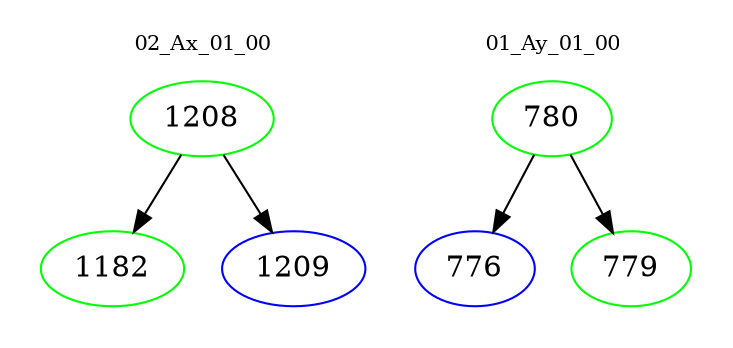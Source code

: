 digraph{
subgraph cluster_0 {
color = white
label = "02_Ax_01_00";
fontsize=10;
T0_1208 [label="1208", color="green"]
T0_1208 -> T0_1182 [color="black"]
T0_1182 [label="1182", color="green"]
T0_1208 -> T0_1209 [color="black"]
T0_1209 [label="1209", color="blue"]
}
subgraph cluster_1 {
color = white
label = "01_Ay_01_00";
fontsize=10;
T1_780 [label="780", color="green"]
T1_780 -> T1_776 [color="black"]
T1_776 [label="776", color="blue"]
T1_780 -> T1_779 [color="black"]
T1_779 [label="779", color="green"]
}
}
